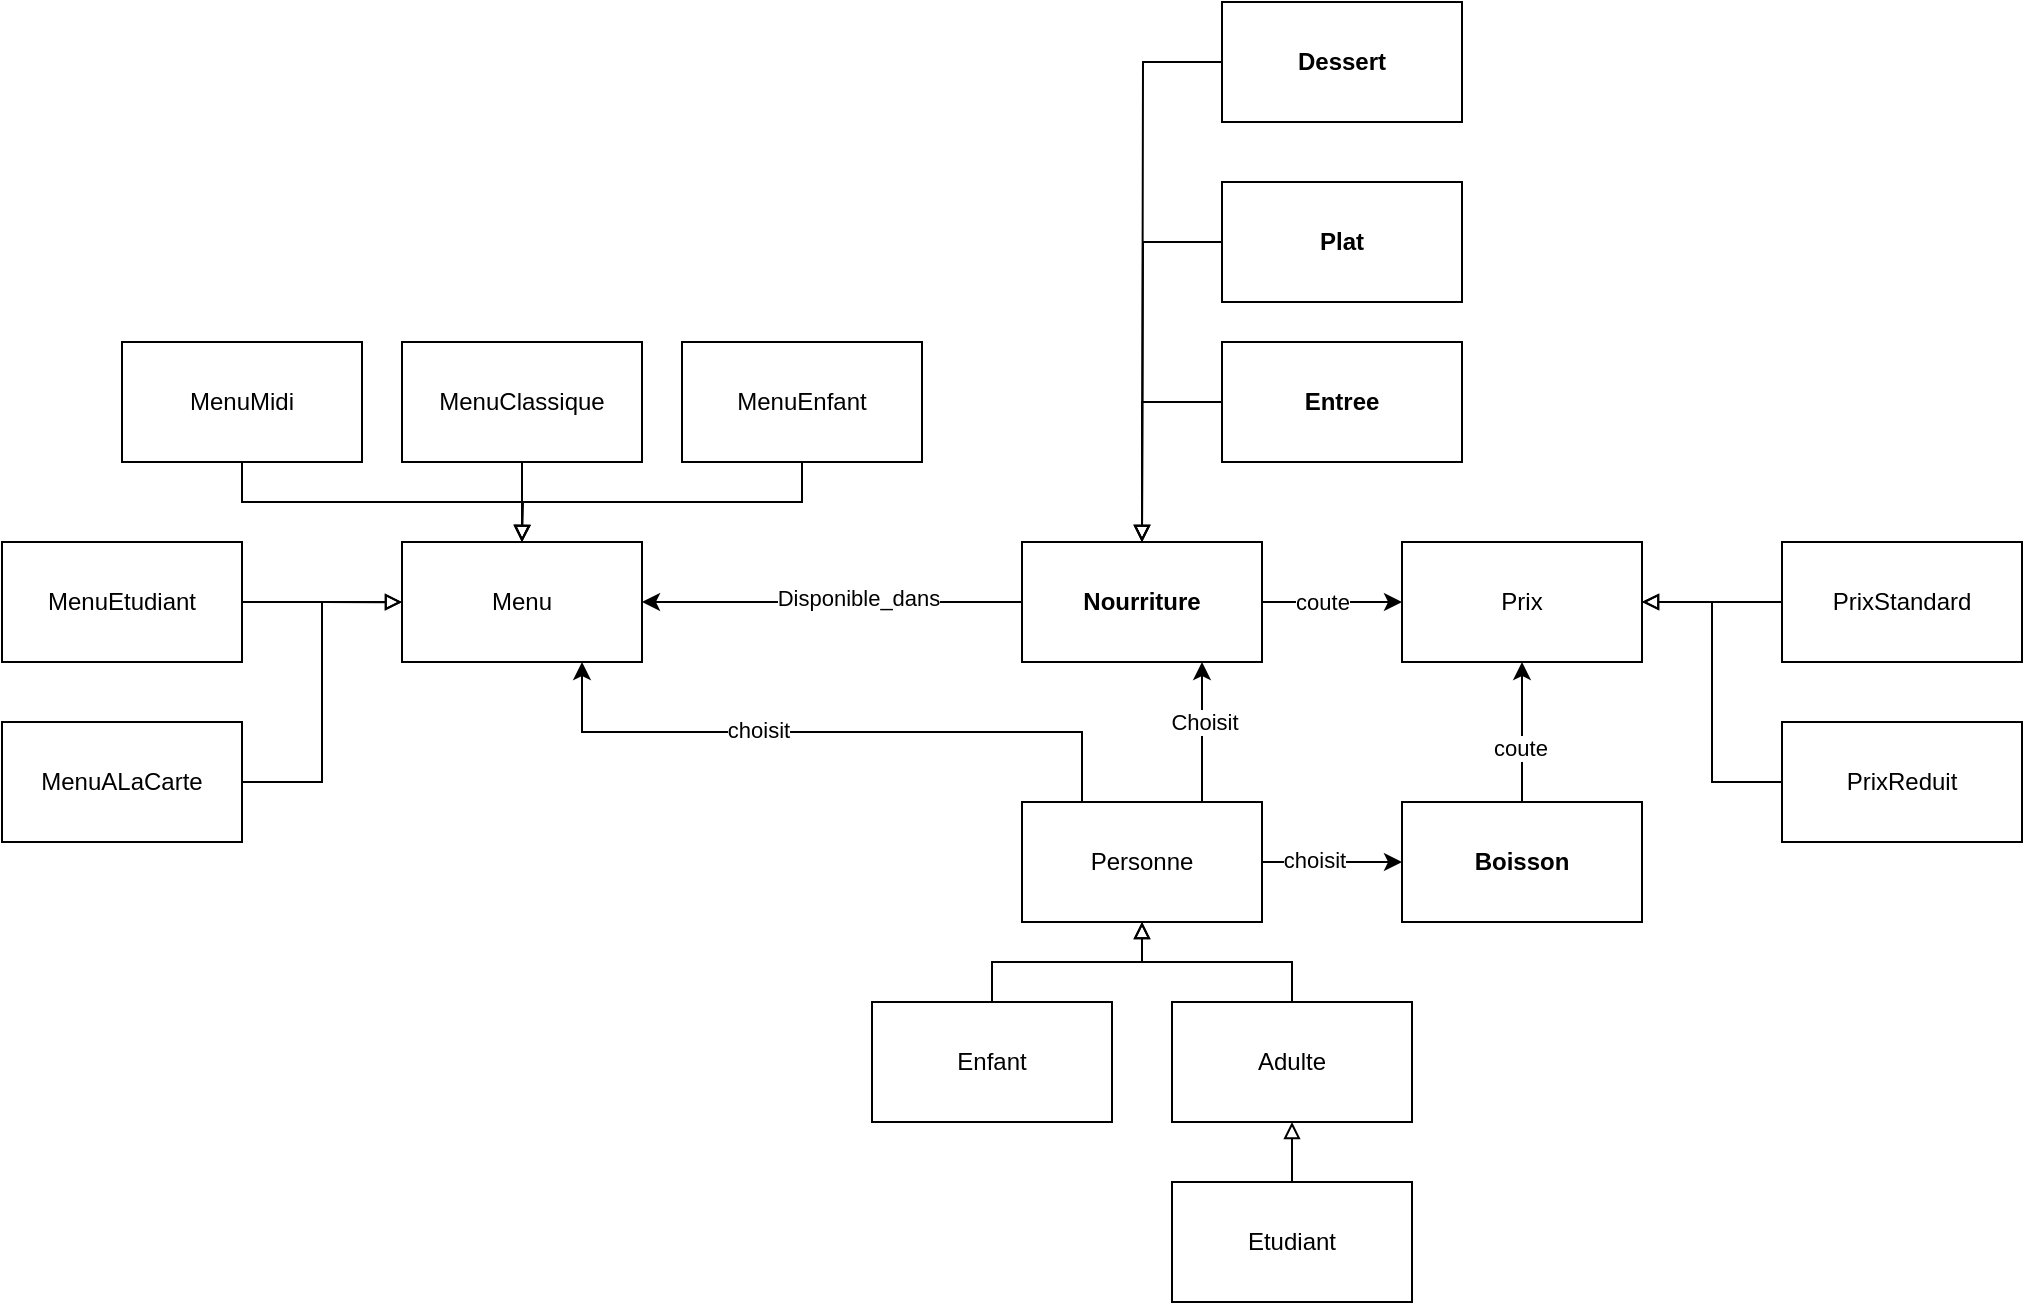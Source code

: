 <mxfile version="20.6.1" type="device"><diagram id="yISyJ6kcytrSjdeQ8MIP" name="Page-1"><mxGraphModel dx="1209" dy="2030" grid="1" gridSize="10" guides="1" tooltips="1" connect="1" arrows="1" fold="1" page="1" pageScale="1" pageWidth="827" pageHeight="1169" math="0" shadow="0"><root><mxCell id="0"/><mxCell id="1" parent="0"/><mxCell id="VViTTRi153_RRK7DE2pm-1" value="Menu" style="rounded=0;whiteSpace=wrap;html=1;" vertex="1" parent="1"><mxGeometry x="310" y="40" width="120" height="60" as="geometry"/></mxCell><mxCell id="VViTTRi153_RRK7DE2pm-14" style="edgeStyle=orthogonalEdgeStyle;rounded=0;orthogonalLoop=1;jettySize=auto;html=1;exitX=0;exitY=0.5;exitDx=0;exitDy=0;entryX=1;entryY=0.5;entryDx=0;entryDy=0;" edge="1" parent="1" source="VViTTRi153_RRK7DE2pm-10" target="VViTTRi153_RRK7DE2pm-1"><mxGeometry relative="1" as="geometry"/></mxCell><mxCell id="VViTTRi153_RRK7DE2pm-15" value="Disponible_dans" style="edgeLabel;html=1;align=center;verticalAlign=middle;resizable=0;points=[];" vertex="1" connectable="0" parent="VViTTRi153_RRK7DE2pm-14"><mxGeometry x="-0.135" y="-2" relative="1" as="geometry"><mxPoint as="offset"/></mxGeometry></mxCell><mxCell id="VViTTRi153_RRK7DE2pm-22" style="edgeStyle=orthogonalEdgeStyle;rounded=0;orthogonalLoop=1;jettySize=auto;html=1;exitX=1;exitY=0.5;exitDx=0;exitDy=0;entryX=0;entryY=0.5;entryDx=0;entryDy=0;" edge="1" parent="1" source="VViTTRi153_RRK7DE2pm-10" target="VViTTRi153_RRK7DE2pm-21"><mxGeometry relative="1" as="geometry"/></mxCell><mxCell id="VViTTRi153_RRK7DE2pm-23" value="coute" style="edgeLabel;html=1;align=center;verticalAlign=middle;resizable=0;points=[];" vertex="1" connectable="0" parent="VViTTRi153_RRK7DE2pm-22"><mxGeometry x="0.288" relative="1" as="geometry"><mxPoint x="-15" as="offset"/></mxGeometry></mxCell><mxCell id="VViTTRi153_RRK7DE2pm-10" value="Nourriture" style="rounded=0;whiteSpace=wrap;html=1;fontStyle=1" vertex="1" parent="1"><mxGeometry x="620" y="40" width="120" height="60" as="geometry"/></mxCell><mxCell id="VViTTRi153_RRK7DE2pm-17" style="edgeStyle=orthogonalEdgeStyle;rounded=0;orthogonalLoop=1;jettySize=auto;html=1;exitX=0.75;exitY=0;exitDx=0;exitDy=0;entryX=0.75;entryY=1;entryDx=0;entryDy=0;" edge="1" parent="1" source="VViTTRi153_RRK7DE2pm-16" target="VViTTRi153_RRK7DE2pm-10"><mxGeometry relative="1" as="geometry"/></mxCell><mxCell id="VViTTRi153_RRK7DE2pm-18" value="Choisit" style="edgeLabel;html=1;align=center;verticalAlign=middle;resizable=0;points=[];" vertex="1" connectable="0" parent="VViTTRi153_RRK7DE2pm-17"><mxGeometry x="0.331" y="-1" relative="1" as="geometry"><mxPoint y="6" as="offset"/></mxGeometry></mxCell><mxCell id="VViTTRi153_RRK7DE2pm-19" style="edgeStyle=orthogonalEdgeStyle;rounded=0;orthogonalLoop=1;jettySize=auto;html=1;exitX=0.25;exitY=0;exitDx=0;exitDy=0;entryX=0.75;entryY=1;entryDx=0;entryDy=0;" edge="1" parent="1" source="VViTTRi153_RRK7DE2pm-16" target="VViTTRi153_RRK7DE2pm-1"><mxGeometry relative="1" as="geometry"/></mxCell><mxCell id="VViTTRi153_RRK7DE2pm-20" value="choisit" style="edgeLabel;html=1;align=center;verticalAlign=middle;resizable=0;points=[];" vertex="1" connectable="0" parent="VViTTRi153_RRK7DE2pm-19"><mxGeometry x="0.233" y="-1" relative="1" as="geometry"><mxPoint as="offset"/></mxGeometry></mxCell><mxCell id="VViTTRi153_RRK7DE2pm-46" style="edgeStyle=orthogonalEdgeStyle;rounded=0;orthogonalLoop=1;jettySize=auto;html=1;exitX=1;exitY=0.5;exitDx=0;exitDy=0;entryX=0;entryY=0.5;entryDx=0;entryDy=0;endArrow=classic;endFill=1;" edge="1" parent="1" source="VViTTRi153_RRK7DE2pm-16" target="VViTTRi153_RRK7DE2pm-40"><mxGeometry relative="1" as="geometry"/></mxCell><mxCell id="VViTTRi153_RRK7DE2pm-47" value="choisit" style="edgeLabel;html=1;align=center;verticalAlign=middle;resizable=0;points=[];" vertex="1" connectable="0" parent="VViTTRi153_RRK7DE2pm-46"><mxGeometry x="-0.277" y="1" relative="1" as="geometry"><mxPoint as="offset"/></mxGeometry></mxCell><mxCell id="VViTTRi153_RRK7DE2pm-16" value="Personne" style="rounded=0;whiteSpace=wrap;html=1;" vertex="1" parent="1"><mxGeometry x="620" y="170" width="120" height="60" as="geometry"/></mxCell><mxCell id="VViTTRi153_RRK7DE2pm-21" value="Prix" style="rounded=0;whiteSpace=wrap;html=1;" vertex="1" parent="1"><mxGeometry x="810" y="40" width="120" height="60" as="geometry"/></mxCell><mxCell id="VViTTRi153_RRK7DE2pm-31" style="edgeStyle=orthogonalEdgeStyle;rounded=0;orthogonalLoop=1;jettySize=auto;html=1;exitX=0.5;exitY=0;exitDx=0;exitDy=0;entryX=0.5;entryY=1;entryDx=0;entryDy=0;endArrow=block;endFill=0;" edge="1" parent="1" source="VViTTRi153_RRK7DE2pm-27" target="VViTTRi153_RRK7DE2pm-16"><mxGeometry relative="1" as="geometry"/></mxCell><mxCell id="VViTTRi153_RRK7DE2pm-27" value="Adulte" style="rounded=0;whiteSpace=wrap;html=1;" vertex="1" parent="1"><mxGeometry x="695" y="270" width="120" height="60" as="geometry"/></mxCell><mxCell id="VViTTRi153_RRK7DE2pm-32" style="edgeStyle=orthogonalEdgeStyle;rounded=0;orthogonalLoop=1;jettySize=auto;html=1;exitX=0.5;exitY=0;exitDx=0;exitDy=0;entryX=0.5;entryY=1;entryDx=0;entryDy=0;endArrow=block;endFill=0;" edge="1" parent="1" source="VViTTRi153_RRK7DE2pm-28" target="VViTTRi153_RRK7DE2pm-27"><mxGeometry relative="1" as="geometry"/></mxCell><mxCell id="VViTTRi153_RRK7DE2pm-28" value="Etudiant" style="rounded=0;whiteSpace=wrap;html=1;" vertex="1" parent="1"><mxGeometry x="695" y="360" width="120" height="60" as="geometry"/></mxCell><mxCell id="VViTTRi153_RRK7DE2pm-30" style="edgeStyle=orthogonalEdgeStyle;rounded=0;orthogonalLoop=1;jettySize=auto;html=1;exitX=0.5;exitY=0;exitDx=0;exitDy=0;entryX=0.5;entryY=1;entryDx=0;entryDy=0;endArrow=block;endFill=0;" edge="1" parent="1" source="VViTTRi153_RRK7DE2pm-29" target="VViTTRi153_RRK7DE2pm-16"><mxGeometry relative="1" as="geometry"/></mxCell><mxCell id="VViTTRi153_RRK7DE2pm-29" value="Enfant" style="rounded=0;whiteSpace=wrap;html=1;" vertex="1" parent="1"><mxGeometry x="545" y="270" width="120" height="60" as="geometry"/></mxCell><mxCell id="VViTTRi153_RRK7DE2pm-35" style="edgeStyle=orthogonalEdgeStyle;rounded=0;orthogonalLoop=1;jettySize=auto;html=1;exitX=0;exitY=0.5;exitDx=0;exitDy=0;entryX=1;entryY=0.5;entryDx=0;entryDy=0;endArrow=block;endFill=0;" edge="1" parent="1" source="VViTTRi153_RRK7DE2pm-33" target="VViTTRi153_RRK7DE2pm-21"><mxGeometry relative="1" as="geometry"/></mxCell><mxCell id="VViTTRi153_RRK7DE2pm-33" value="PrixStandard" style="rounded=0;whiteSpace=wrap;html=1;" vertex="1" parent="1"><mxGeometry x="1000" y="40" width="120" height="60" as="geometry"/></mxCell><mxCell id="VViTTRi153_RRK7DE2pm-36" style="edgeStyle=orthogonalEdgeStyle;rounded=0;orthogonalLoop=1;jettySize=auto;html=1;exitX=0;exitY=0.5;exitDx=0;exitDy=0;entryX=1;entryY=0.5;entryDx=0;entryDy=0;endArrow=block;endFill=0;" edge="1" parent="1" source="VViTTRi153_RRK7DE2pm-34" target="VViTTRi153_RRK7DE2pm-21"><mxGeometry relative="1" as="geometry"/></mxCell><mxCell id="VViTTRi153_RRK7DE2pm-34" value="PrixReduit" style="rounded=0;whiteSpace=wrap;html=1;" vertex="1" parent="1"><mxGeometry x="1000" y="130" width="120" height="60" as="geometry"/></mxCell><mxCell id="VViTTRi153_RRK7DE2pm-42" style="edgeStyle=orthogonalEdgeStyle;rounded=0;orthogonalLoop=1;jettySize=auto;html=1;exitX=0;exitY=0.5;exitDx=0;exitDy=0;entryX=0.5;entryY=0;entryDx=0;entryDy=0;endArrow=block;endFill=0;" edge="1" parent="1" source="VViTTRi153_RRK7DE2pm-37" target="VViTTRi153_RRK7DE2pm-10"><mxGeometry relative="1" as="geometry"/></mxCell><mxCell id="VViTTRi153_RRK7DE2pm-37" value="Entree" style="rounded=0;whiteSpace=wrap;html=1;fontStyle=1" vertex="1" parent="1"><mxGeometry x="720" y="-60" width="120" height="60" as="geometry"/></mxCell><mxCell id="VViTTRi153_RRK7DE2pm-43" style="edgeStyle=orthogonalEdgeStyle;rounded=0;orthogonalLoop=1;jettySize=auto;html=1;exitX=0;exitY=0.5;exitDx=0;exitDy=0;endArrow=block;endFill=0;" edge="1" parent="1" source="VViTTRi153_RRK7DE2pm-38"><mxGeometry relative="1" as="geometry"><mxPoint x="680" y="40.0" as="targetPoint"/></mxGeometry></mxCell><mxCell id="VViTTRi153_RRK7DE2pm-38" value="Plat" style="rounded=0;whiteSpace=wrap;html=1;fontStyle=1" vertex="1" parent="1"><mxGeometry x="720" y="-140" width="120" height="60" as="geometry"/></mxCell><mxCell id="VViTTRi153_RRK7DE2pm-44" style="edgeStyle=orthogonalEdgeStyle;rounded=0;orthogonalLoop=1;jettySize=auto;html=1;exitX=0;exitY=0.5;exitDx=0;exitDy=0;endArrow=block;endFill=0;" edge="1" parent="1" source="VViTTRi153_RRK7DE2pm-39"><mxGeometry relative="1" as="geometry"><mxPoint x="680" y="40.0" as="targetPoint"/></mxGeometry></mxCell><mxCell id="VViTTRi153_RRK7DE2pm-39" value="Dessert" style="rounded=0;whiteSpace=wrap;html=1;fontStyle=1" vertex="1" parent="1"><mxGeometry x="720" y="-230" width="120" height="60" as="geometry"/></mxCell><mxCell id="VViTTRi153_RRK7DE2pm-48" style="edgeStyle=orthogonalEdgeStyle;rounded=0;orthogonalLoop=1;jettySize=auto;html=1;exitX=0.5;exitY=0;exitDx=0;exitDy=0;entryX=0.5;entryY=1;entryDx=0;entryDy=0;endArrow=classic;endFill=1;" edge="1" parent="1" source="VViTTRi153_RRK7DE2pm-40" target="VViTTRi153_RRK7DE2pm-21"><mxGeometry relative="1" as="geometry"/></mxCell><mxCell id="VViTTRi153_RRK7DE2pm-49" value="coute" style="edgeLabel;html=1;align=center;verticalAlign=middle;resizable=0;points=[];" vertex="1" connectable="0" parent="VViTTRi153_RRK7DE2pm-48"><mxGeometry x="-0.208" y="1" relative="1" as="geometry"><mxPoint as="offset"/></mxGeometry></mxCell><mxCell id="VViTTRi153_RRK7DE2pm-40" value="Boisson" style="rounded=0;whiteSpace=wrap;html=1;fontStyle=1" vertex="1" parent="1"><mxGeometry x="810" y="170" width="120" height="60" as="geometry"/></mxCell><mxCell id="VViTTRi153_RRK7DE2pm-59" style="edgeStyle=orthogonalEdgeStyle;rounded=0;orthogonalLoop=1;jettySize=auto;html=1;exitX=0.5;exitY=1;exitDx=0;exitDy=0;endArrow=block;endFill=0;" edge="1" parent="1" source="VViTTRi153_RRK7DE2pm-50"><mxGeometry relative="1" as="geometry"><mxPoint x="370" y="40" as="targetPoint"/></mxGeometry></mxCell><mxCell id="VViTTRi153_RRK7DE2pm-50" value="MenuEnfant" style="rounded=0;whiteSpace=wrap;html=1;" vertex="1" parent="1"><mxGeometry x="450" y="-60" width="120" height="60" as="geometry"/></mxCell><mxCell id="VViTTRi153_RRK7DE2pm-58" style="edgeStyle=orthogonalEdgeStyle;rounded=0;orthogonalLoop=1;jettySize=auto;html=1;exitX=0.5;exitY=1;exitDx=0;exitDy=0;entryX=0.5;entryY=0;entryDx=0;entryDy=0;endArrow=block;endFill=0;" edge="1" parent="1" source="VViTTRi153_RRK7DE2pm-51" target="VViTTRi153_RRK7DE2pm-1"><mxGeometry relative="1" as="geometry"/></mxCell><mxCell id="VViTTRi153_RRK7DE2pm-51" value="MenuClassique" style="rounded=0;whiteSpace=wrap;html=1;" vertex="1" parent="1"><mxGeometry x="310" y="-60" width="120" height="60" as="geometry"/></mxCell><mxCell id="VViTTRi153_RRK7DE2pm-57" style="edgeStyle=orthogonalEdgeStyle;rounded=0;orthogonalLoop=1;jettySize=auto;html=1;exitX=0.5;exitY=1;exitDx=0;exitDy=0;entryX=0.5;entryY=0;entryDx=0;entryDy=0;endArrow=block;endFill=0;" edge="1" parent="1" source="VViTTRi153_RRK7DE2pm-52" target="VViTTRi153_RRK7DE2pm-1"><mxGeometry relative="1" as="geometry"/></mxCell><mxCell id="VViTTRi153_RRK7DE2pm-52" value="MenuMidi" style="rounded=0;whiteSpace=wrap;html=1;" vertex="1" parent="1"><mxGeometry x="170" y="-60" width="120" height="60" as="geometry"/></mxCell><mxCell id="VViTTRi153_RRK7DE2pm-56" style="edgeStyle=orthogonalEdgeStyle;rounded=0;orthogonalLoop=1;jettySize=auto;html=1;exitX=1;exitY=0.5;exitDx=0;exitDy=0;endArrow=block;endFill=0;" edge="1" parent="1" source="VViTTRi153_RRK7DE2pm-53"><mxGeometry relative="1" as="geometry"><mxPoint x="310" y="70.103" as="targetPoint"/></mxGeometry></mxCell><mxCell id="VViTTRi153_RRK7DE2pm-53" value="MenuEtudiant" style="rounded=0;whiteSpace=wrap;html=1;" vertex="1" parent="1"><mxGeometry x="110" y="40" width="120" height="60" as="geometry"/></mxCell><mxCell id="VViTTRi153_RRK7DE2pm-55" style="edgeStyle=orthogonalEdgeStyle;rounded=0;orthogonalLoop=1;jettySize=auto;html=1;exitX=1;exitY=0.5;exitDx=0;exitDy=0;entryX=0;entryY=0.5;entryDx=0;entryDy=0;endArrow=block;endFill=0;" edge="1" parent="1" source="VViTTRi153_RRK7DE2pm-54" target="VViTTRi153_RRK7DE2pm-1"><mxGeometry relative="1" as="geometry"><Array as="points"><mxPoint x="270" y="160"/><mxPoint x="270" y="70"/></Array></mxGeometry></mxCell><mxCell id="VViTTRi153_RRK7DE2pm-54" value="MenuALaCarte" style="rounded=0;whiteSpace=wrap;html=1;" vertex="1" parent="1"><mxGeometry x="110" y="130" width="120" height="60" as="geometry"/></mxCell></root></mxGraphModel></diagram></mxfile>